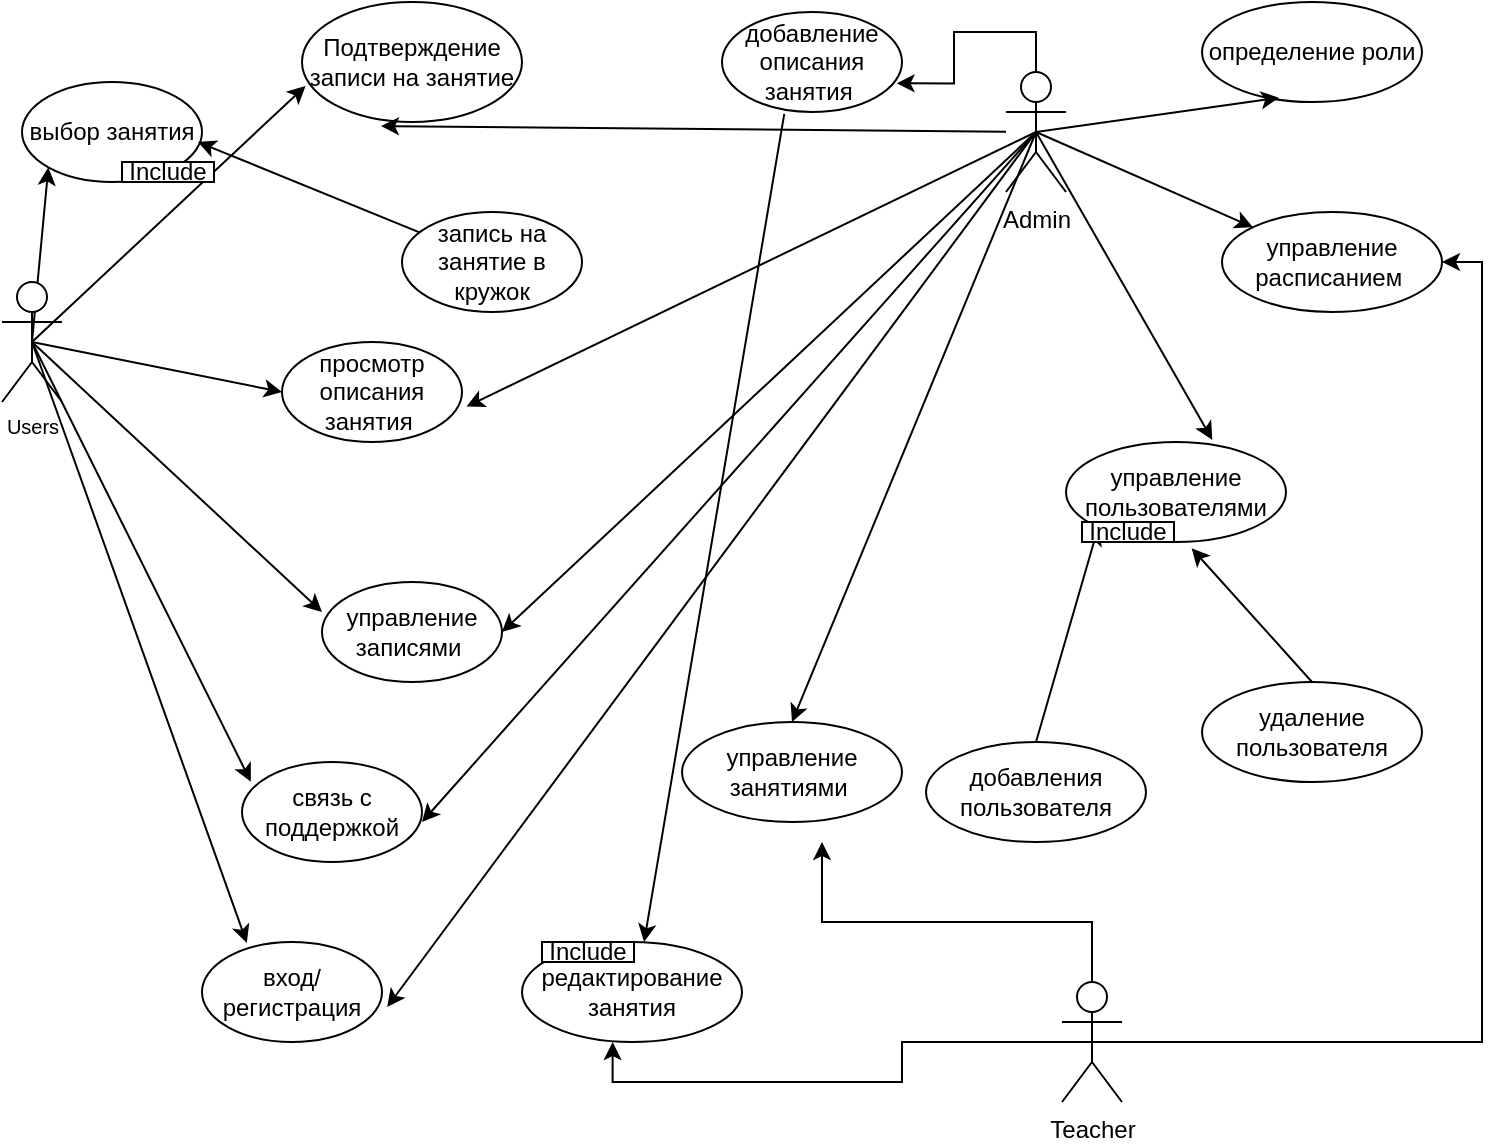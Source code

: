 <mxfile version="24.7.16">
  <diagram name="Страница — 1" id="tB1U5vwxIxXS3iSNGx2T">
    <mxGraphModel dx="353" dy="225" grid="1" gridSize="10" guides="1" tooltips="1" connect="1" arrows="1" fold="1" page="1" pageScale="1" pageWidth="827" pageHeight="1169" math="0" shadow="0">
      <root>
        <mxCell id="0" />
        <mxCell id="1" parent="0" />
        <mxCell id="bN2xihe-iFG6T9XwWyze-30" style="edgeStyle=none;rounded=0;orthogonalLoop=1;jettySize=auto;html=1;exitX=0.5;exitY=0.5;exitDx=0;exitDy=0;exitPerimeter=0;entryX=0;entryY=1;entryDx=0;entryDy=0;" parent="1" source="bN2xihe-iFG6T9XwWyze-4" target="bN2xihe-iFG6T9XwWyze-7" edge="1">
          <mxGeometry relative="1" as="geometry" />
        </mxCell>
        <mxCell id="bN2xihe-iFG6T9XwWyze-45" style="edgeStyle=none;rounded=0;orthogonalLoop=1;jettySize=auto;html=1;exitX=0.5;exitY=0.5;exitDx=0;exitDy=0;exitPerimeter=0;entryX=0;entryY=0.5;entryDx=0;entryDy=0;" parent="1" source="bN2xihe-iFG6T9XwWyze-4" target="bN2xihe-iFG6T9XwWyze-44" edge="1">
          <mxGeometry relative="1" as="geometry" />
        </mxCell>
        <mxCell id="bN2xihe-iFG6T9XwWyze-4" value="Users" style="shape=umlActor;verticalLabelPosition=bottom;verticalAlign=top;html=1;fontStyle=0;fontSize=10;" parent="1" vertex="1">
          <mxGeometry x="80" y="160" width="30" height="60" as="geometry" />
        </mxCell>
        <mxCell id="bN2xihe-iFG6T9XwWyze-6" value="вход/регистрация" style="ellipse;whiteSpace=wrap;html=1;" parent="1" vertex="1">
          <mxGeometry x="180" y="490" width="90" height="50" as="geometry" />
        </mxCell>
        <mxCell id="bN2xihe-iFG6T9XwWyze-7" value="выбор занятия" style="ellipse;whiteSpace=wrap;html=1;" parent="1" vertex="1">
          <mxGeometry x="90" y="60" width="90" height="50" as="geometry" />
        </mxCell>
        <mxCell id="bN2xihe-iFG6T9XwWyze-11" value="запись на занятие в кружок" style="ellipse;whiteSpace=wrap;html=1;" parent="1" vertex="1">
          <mxGeometry x="280" y="125" width="90" height="50" as="geometry" />
        </mxCell>
        <mxCell id="bN2xihe-iFG6T9XwWyze-39" style="edgeStyle=none;rounded=0;orthogonalLoop=1;jettySize=auto;html=1;exitX=0.5;exitY=0.5;exitDx=0;exitDy=0;exitPerimeter=0;entryX=1;entryY=0.5;entryDx=0;entryDy=0;" parent="1" source="bN2xihe-iFG6T9XwWyze-15" target="bN2xihe-iFG6T9XwWyze-37" edge="1">
          <mxGeometry relative="1" as="geometry" />
        </mxCell>
        <mxCell id="bN2xihe-iFG6T9XwWyze-41" style="edgeStyle=none;rounded=0;orthogonalLoop=1;jettySize=auto;html=1;exitX=0.5;exitY=0.5;exitDx=0;exitDy=0;exitPerimeter=0;entryX=0.5;entryY=0;entryDx=0;entryDy=0;" parent="1" source="bN2xihe-iFG6T9XwWyze-15" target="bN2xihe-iFG6T9XwWyze-40" edge="1">
          <mxGeometry relative="1" as="geometry" />
        </mxCell>
        <mxCell id="bN2xihe-iFG6T9XwWyze-43" style="edgeStyle=none;rounded=0;orthogonalLoop=1;jettySize=auto;html=1;exitX=0.5;exitY=0.5;exitDx=0;exitDy=0;exitPerimeter=0;" parent="1" source="bN2xihe-iFG6T9XwWyze-15" target="bN2xihe-iFG6T9XwWyze-42" edge="1">
          <mxGeometry relative="1" as="geometry" />
        </mxCell>
        <mxCell id="bN2xihe-iFG6T9XwWyze-15" value="Admin" style="shape=umlActor;verticalLabelPosition=bottom;verticalAlign=top;html=1;outlineConnect=0;" parent="1" vertex="1">
          <mxGeometry x="582" y="55" width="30" height="60" as="geometry" />
        </mxCell>
        <mxCell id="bN2xihe-iFG6T9XwWyze-18" value="Подтверждение записи на занятие" style="ellipse;whiteSpace=wrap;html=1;" parent="1" vertex="1">
          <mxGeometry x="230" y="20" width="110" height="60" as="geometry" />
        </mxCell>
        <mxCell id="bN2xihe-iFG6T9XwWyze-19" value="" style="endArrow=classic;html=1;rounded=0;entryX=0.359;entryY=1.034;entryDx=0;entryDy=0;entryPerimeter=0;" parent="1" source="bN2xihe-iFG6T9XwWyze-15" target="bN2xihe-iFG6T9XwWyze-18" edge="1">
          <mxGeometry width="50" height="50" relative="1" as="geometry">
            <mxPoint x="350" y="280" as="sourcePoint" />
            <mxPoint x="400" y="230" as="targetPoint" />
          </mxGeometry>
        </mxCell>
        <mxCell id="bN2xihe-iFG6T9XwWyze-23" style="edgeStyle=none;rounded=0;orthogonalLoop=1;jettySize=auto;html=1;exitX=0.5;exitY=0.5;exitDx=0;exitDy=0;exitPerimeter=0;entryX=1.029;entryY=0.65;entryDx=0;entryDy=0;entryPerimeter=0;" parent="1" source="bN2xihe-iFG6T9XwWyze-15" target="bN2xihe-iFG6T9XwWyze-6" edge="1">
          <mxGeometry relative="1" as="geometry" />
        </mxCell>
        <mxCell id="bN2xihe-iFG6T9XwWyze-24" value="управление пользователями" style="ellipse;whiteSpace=wrap;html=1;" parent="1" vertex="1">
          <mxGeometry x="612" y="240" width="110" height="50" as="geometry" />
        </mxCell>
        <mxCell id="bN2xihe-iFG6T9XwWyze-25" style="edgeStyle=none;rounded=0;orthogonalLoop=1;jettySize=auto;html=1;exitX=0.5;exitY=0.5;exitDx=0;exitDy=0;exitPerimeter=0;entryX=0.665;entryY=-0.021;entryDx=0;entryDy=0;entryPerimeter=0;" parent="1" source="bN2xihe-iFG6T9XwWyze-15" target="bN2xihe-iFG6T9XwWyze-24" edge="1">
          <mxGeometry relative="1" as="geometry" />
        </mxCell>
        <mxCell id="bN2xihe-iFG6T9XwWyze-26" value="удаление пользователя" style="ellipse;whiteSpace=wrap;html=1;" parent="1" vertex="1">
          <mxGeometry x="680" y="360" width="110" height="50" as="geometry" />
        </mxCell>
        <mxCell id="bN2xihe-iFG6T9XwWyze-27" style="edgeStyle=none;rounded=0;orthogonalLoop=1;jettySize=auto;html=1;exitX=0.5;exitY=0;exitDx=0;exitDy=0;entryX=0.571;entryY=1.063;entryDx=0;entryDy=0;entryPerimeter=0;" parent="1" source="bN2xihe-iFG6T9XwWyze-26" target="bN2xihe-iFG6T9XwWyze-24" edge="1">
          <mxGeometry relative="1" as="geometry" />
        </mxCell>
        <mxCell id="bN2xihe-iFG6T9XwWyze-29" value="связь с поддержкой" style="ellipse;whiteSpace=wrap;html=1;" parent="1" vertex="1">
          <mxGeometry x="200" y="400" width="90" height="50" as="geometry" />
        </mxCell>
        <mxCell id="bN2xihe-iFG6T9XwWyze-31" style="edgeStyle=none;rounded=0;orthogonalLoop=1;jettySize=auto;html=1;exitX=0.5;exitY=0.5;exitDx=0;exitDy=0;exitPerimeter=0;entryX=0.049;entryY=0.197;entryDx=0;entryDy=0;entryPerimeter=0;" parent="1" source="bN2xihe-iFG6T9XwWyze-4" target="bN2xihe-iFG6T9XwWyze-29" edge="1">
          <mxGeometry relative="1" as="geometry" />
        </mxCell>
        <mxCell id="bN2xihe-iFG6T9XwWyze-32" style="edgeStyle=none;rounded=0;orthogonalLoop=1;jettySize=auto;html=1;exitX=0.5;exitY=0.5;exitDx=0;exitDy=0;exitPerimeter=0;entryX=0.249;entryY=0.009;entryDx=0;entryDy=0;entryPerimeter=0;" parent="1" source="bN2xihe-iFG6T9XwWyze-4" target="bN2xihe-iFG6T9XwWyze-6" edge="1">
          <mxGeometry relative="1" as="geometry" />
        </mxCell>
        <mxCell id="bN2xihe-iFG6T9XwWyze-33" style="edgeStyle=none;rounded=0;orthogonalLoop=1;jettySize=auto;html=1;exitX=0.5;exitY=0.5;exitDx=0;exitDy=0;exitPerimeter=0;entryX=1;entryY=0.6;entryDx=0;entryDy=0;entryPerimeter=0;" parent="1" source="bN2xihe-iFG6T9XwWyze-15" target="bN2xihe-iFG6T9XwWyze-29" edge="1">
          <mxGeometry relative="1" as="geometry" />
        </mxCell>
        <mxCell id="bN2xihe-iFG6T9XwWyze-35" style="edgeStyle=none;rounded=0;orthogonalLoop=1;jettySize=auto;html=1;exitX=0.5;exitY=0;exitDx=0;exitDy=0;entryX=0;entryY=1;entryDx=0;entryDy=0;" parent="1" source="bN2xihe-iFG6T9XwWyze-34" target="bN2xihe-iFG6T9XwWyze-24" edge="1">
          <mxGeometry relative="1" as="geometry" />
        </mxCell>
        <mxCell id="bN2xihe-iFG6T9XwWyze-34" value="добавления пользователя" style="ellipse;whiteSpace=wrap;html=1;" parent="1" vertex="1">
          <mxGeometry x="542" y="390" width="110" height="50" as="geometry" />
        </mxCell>
        <mxCell id="bN2xihe-iFG6T9XwWyze-37" value="управление записями&amp;nbsp;" style="ellipse;whiteSpace=wrap;html=1;" parent="1" vertex="1">
          <mxGeometry x="240" y="310" width="90" height="50" as="geometry" />
        </mxCell>
        <mxCell id="bN2xihe-iFG6T9XwWyze-38" style="edgeStyle=none;rounded=0;orthogonalLoop=1;jettySize=auto;html=1;exitX=0.5;exitY=0.5;exitDx=0;exitDy=0;exitPerimeter=0;entryX=0;entryY=0.3;entryDx=0;entryDy=0;entryPerimeter=0;" parent="1" source="bN2xihe-iFG6T9XwWyze-4" target="bN2xihe-iFG6T9XwWyze-37" edge="1">
          <mxGeometry relative="1" as="geometry" />
        </mxCell>
        <mxCell id="bN2xihe-iFG6T9XwWyze-40" value="управление занятиями&amp;nbsp;" style="ellipse;whiteSpace=wrap;html=1;" parent="1" vertex="1">
          <mxGeometry x="420" y="380" width="110" height="50" as="geometry" />
        </mxCell>
        <mxCell id="bN2xihe-iFG6T9XwWyze-42" value="управление расписанием&amp;nbsp;" style="ellipse;whiteSpace=wrap;html=1;" parent="1" vertex="1">
          <mxGeometry x="690" y="125" width="110" height="50" as="geometry" />
        </mxCell>
        <mxCell id="bN2xihe-iFG6T9XwWyze-44" value="просмотр описания занятия&amp;nbsp;" style="ellipse;whiteSpace=wrap;html=1;" parent="1" vertex="1">
          <mxGeometry x="220" y="190" width="90" height="50" as="geometry" />
        </mxCell>
        <mxCell id="bN2xihe-iFG6T9XwWyze-46" style="edgeStyle=none;rounded=0;orthogonalLoop=1;jettySize=auto;html=1;entryX=1.025;entryY=0.646;entryDx=0;entryDy=0;entryPerimeter=0;exitX=0.5;exitY=0.5;exitDx=0;exitDy=0;exitPerimeter=0;" parent="1" source="bN2xihe-iFG6T9XwWyze-15" target="bN2xihe-iFG6T9XwWyze-44" edge="1">
          <mxGeometry relative="1" as="geometry">
            <mxPoint x="605" y="150" as="sourcePoint" />
          </mxGeometry>
        </mxCell>
        <mxCell id="bN2xihe-iFG6T9XwWyze-47" style="edgeStyle=none;rounded=0;orthogonalLoop=1;jettySize=auto;html=1;exitX=0.5;exitY=0.5;exitDx=0;exitDy=0;exitPerimeter=0;entryX=0.016;entryY=0.7;entryDx=0;entryDy=0;entryPerimeter=0;" parent="1" source="bN2xihe-iFG6T9XwWyze-4" target="bN2xihe-iFG6T9XwWyze-18" edge="1">
          <mxGeometry relative="1" as="geometry" />
        </mxCell>
        <mxCell id="bN2xihe-iFG6T9XwWyze-48" value="определение роли" style="ellipse;whiteSpace=wrap;html=1;" parent="1" vertex="1">
          <mxGeometry x="680" y="20" width="110" height="50" as="geometry" />
        </mxCell>
        <mxCell id="bN2xihe-iFG6T9XwWyze-49" style="edgeStyle=none;rounded=0;orthogonalLoop=1;jettySize=auto;html=1;exitX=0.5;exitY=0.5;exitDx=0;exitDy=0;exitPerimeter=0;entryX=0.35;entryY=0.957;entryDx=0;entryDy=0;entryPerimeter=0;" parent="1" source="bN2xihe-iFG6T9XwWyze-15" target="bN2xihe-iFG6T9XwWyze-48" edge="1">
          <mxGeometry relative="1" as="geometry" />
        </mxCell>
        <mxCell id="Qb_xXpdOsBD7_pKDobsg-1" value="добавление описания занятия&amp;nbsp;" style="ellipse;whiteSpace=wrap;html=1;" parent="1" vertex="1">
          <mxGeometry x="440" y="25" width="90" height="50" as="geometry" />
        </mxCell>
        <mxCell id="SAGCNqZFQDjrAlOtXuO8-11" style="edgeStyle=orthogonalEdgeStyle;rounded=0;orthogonalLoop=1;jettySize=auto;html=1;exitX=0.5;exitY=0.5;exitDx=0;exitDy=0;exitPerimeter=0;entryX=1;entryY=0.5;entryDx=0;entryDy=0;" edge="1" parent="1" source="SAGCNqZFQDjrAlOtXuO8-2" target="bN2xihe-iFG6T9XwWyze-42">
          <mxGeometry relative="1" as="geometry" />
        </mxCell>
        <mxCell id="SAGCNqZFQDjrAlOtXuO8-25" style="edgeStyle=orthogonalEdgeStyle;rounded=0;orthogonalLoop=1;jettySize=auto;html=1;exitX=0.5;exitY=0.5;exitDx=0;exitDy=0;exitPerimeter=0;" edge="1" parent="1" source="SAGCNqZFQDjrAlOtXuO8-2">
          <mxGeometry relative="1" as="geometry">
            <mxPoint x="490" y="440" as="targetPoint" />
            <Array as="points">
              <mxPoint x="625" y="480" />
              <mxPoint x="490" y="480" />
            </Array>
          </mxGeometry>
        </mxCell>
        <mxCell id="SAGCNqZFQDjrAlOtXuO8-2" value="Teacher" style="shape=umlActor;verticalLabelPosition=bottom;verticalAlign=top;html=1;outlineConnect=0;" vertex="1" parent="1">
          <mxGeometry x="610" y="510" width="30" height="60" as="geometry" />
        </mxCell>
        <mxCell id="SAGCNqZFQDjrAlOtXuO8-3" value="редактирование занятия" style="ellipse;whiteSpace=wrap;html=1;" vertex="1" parent="1">
          <mxGeometry x="340" y="490" width="110" height="50" as="geometry" />
        </mxCell>
        <mxCell id="SAGCNqZFQDjrAlOtXuO8-6" style="edgeStyle=orthogonalEdgeStyle;rounded=0;orthogonalLoop=1;jettySize=auto;html=1;exitX=0.5;exitY=0.5;exitDx=0;exitDy=0;exitPerimeter=0;entryX=0.412;entryY=1;entryDx=0;entryDy=0;entryPerimeter=0;" edge="1" parent="1" source="SAGCNqZFQDjrAlOtXuO8-2" target="SAGCNqZFQDjrAlOtXuO8-3">
          <mxGeometry relative="1" as="geometry" />
        </mxCell>
        <mxCell id="SAGCNqZFQDjrAlOtXuO8-12" style="edgeStyle=none;rounded=0;orthogonalLoop=1;jettySize=auto;html=1;entryX=0;entryY=1;entryDx=0;entryDy=0;" edge="1" parent="1" source="bN2xihe-iFG6T9XwWyze-11">
          <mxGeometry relative="1" as="geometry">
            <mxPoint x="170" y="177" as="sourcePoint" />
            <mxPoint x="178" y="90" as="targetPoint" />
          </mxGeometry>
        </mxCell>
        <mxCell id="SAGCNqZFQDjrAlOtXuO8-13" value="Include" style="rounded=0;whiteSpace=wrap;html=1;" vertex="1" parent="1">
          <mxGeometry x="140" y="100" width="46" height="10" as="geometry" />
        </mxCell>
        <mxCell id="SAGCNqZFQDjrAlOtXuO8-15" value="Include" style="rounded=0;whiteSpace=wrap;html=1;" vertex="1" parent="1">
          <mxGeometry x="620" y="280" width="46" height="10" as="geometry" />
        </mxCell>
        <mxCell id="SAGCNqZFQDjrAlOtXuO8-16" value="Include" style="rounded=0;whiteSpace=wrap;html=1;" vertex="1" parent="1">
          <mxGeometry x="350" y="490" width="46" height="10" as="geometry" />
        </mxCell>
        <mxCell id="SAGCNqZFQDjrAlOtXuO8-18" value="" style="endArrow=classic;html=1;rounded=0;entryX=0.555;entryY=0;entryDx=0;entryDy=0;entryPerimeter=0;exitX=0.346;exitY=1.018;exitDx=0;exitDy=0;exitPerimeter=0;" edge="1" parent="1" source="Qb_xXpdOsBD7_pKDobsg-1" target="SAGCNqZFQDjrAlOtXuO8-3">
          <mxGeometry width="50" height="50" relative="1" as="geometry">
            <mxPoint x="494.5" y="389" as="sourcePoint" />
            <mxPoint x="333.5" y="240" as="targetPoint" />
          </mxGeometry>
        </mxCell>
        <mxCell id="SAGCNqZFQDjrAlOtXuO8-27" style="edgeStyle=orthogonalEdgeStyle;rounded=0;orthogonalLoop=1;jettySize=auto;html=1;exitX=0.5;exitY=0;exitDx=0;exitDy=0;exitPerimeter=0;entryX=0.97;entryY=0.713;entryDx=0;entryDy=0;entryPerimeter=0;" edge="1" parent="1" source="bN2xihe-iFG6T9XwWyze-15" target="Qb_xXpdOsBD7_pKDobsg-1">
          <mxGeometry relative="1" as="geometry" />
        </mxCell>
      </root>
    </mxGraphModel>
  </diagram>
</mxfile>
